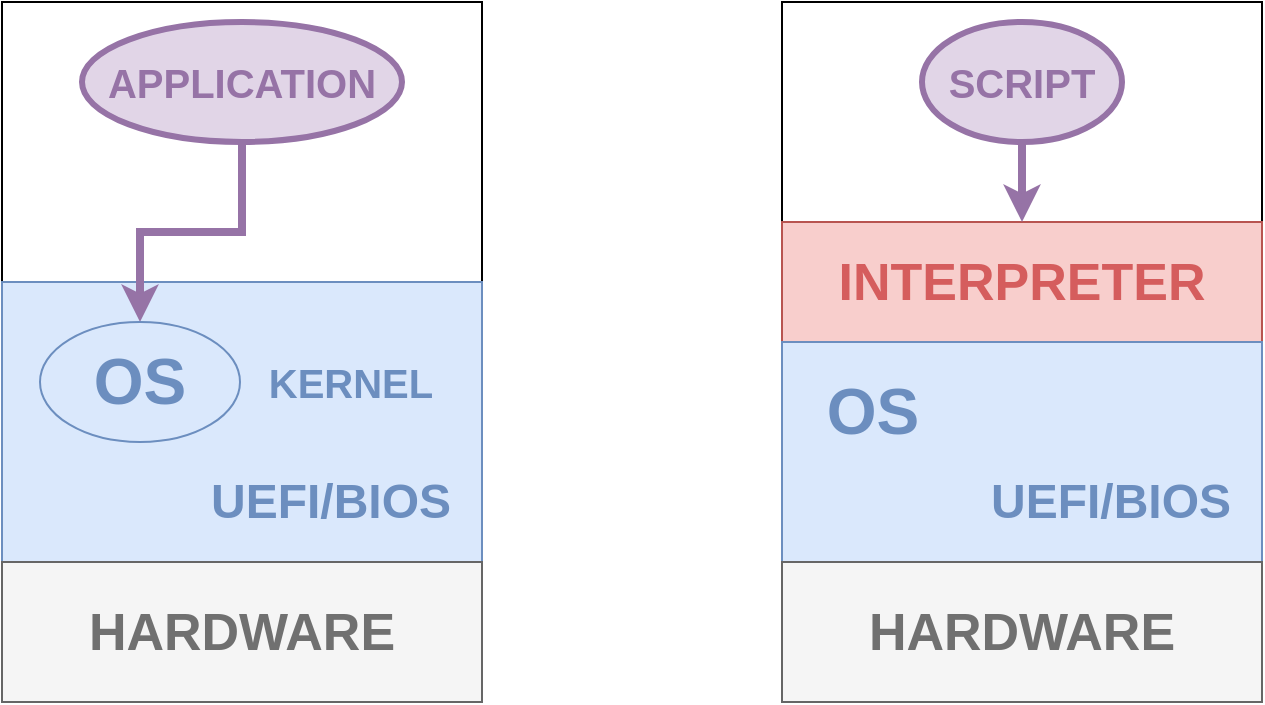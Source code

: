 <mxfile version="22.0.2" type="device">
  <diagram name="Page-1" id="fbPLi3XkkOnaSiF_qW75">
    <mxGraphModel dx="1958" dy="1696" grid="1" gridSize="10" guides="1" tooltips="1" connect="1" arrows="1" fold="1" page="1" pageScale="1" pageWidth="827" pageHeight="1169" math="0" shadow="0">
      <root>
        <mxCell id="0" />
        <mxCell id="1" parent="0" />
        <mxCell id="rjMiHLBph7afnN-1cWJ7-1" value="" style="rounded=0;whiteSpace=wrap;html=1;" vertex="1" parent="1">
          <mxGeometry x="320" y="290" width="240" height="350" as="geometry" />
        </mxCell>
        <mxCell id="rjMiHLBph7afnN-1cWJ7-7" value="&lt;div style=&quot;&quot;&gt;&lt;b style=&quot;color: rgb(213, 93, 93); background-color: initial; font-size: 26px;&quot;&gt;INTERPRETER&lt;/b&gt;&lt;/div&gt;" style="rounded=0;whiteSpace=wrap;html=1;fillColor=#f8cecc;strokeColor=#b85450;align=center;" vertex="1" parent="1">
          <mxGeometry x="320" y="400" width="240" height="60" as="geometry" />
        </mxCell>
        <mxCell id="rjMiHLBph7afnN-1cWJ7-9" value="" style="rounded=0;whiteSpace=wrap;html=1;fillColor=#dae8fc;strokeColor=#6c8ebf;" vertex="1" parent="1">
          <mxGeometry x="320" y="460" width="240" height="110" as="geometry" />
        </mxCell>
        <mxCell id="rjMiHLBph7afnN-1cWJ7-10" value="&lt;font size=&quot;1&quot; color=&quot;#6c8ebf&quot;&gt;&lt;b style=&quot;font-size: 32px;&quot;&gt;OS&lt;/b&gt;&lt;/font&gt;" style="text;html=1;align=center;verticalAlign=middle;resizable=0;points=[];autosize=1;strokeColor=none;fillColor=none;" vertex="1" parent="1">
          <mxGeometry x="330" y="470" width="70" height="50" as="geometry" />
        </mxCell>
        <mxCell id="rjMiHLBph7afnN-1cWJ7-11" value="&lt;font size=&quot;1&quot; color=&quot;#6c8ebf&quot;&gt;&lt;b style=&quot;font-size: 24px;&quot;&gt;UEFI/BIOS&lt;/b&gt;&lt;/font&gt;" style="text;html=1;align=center;verticalAlign=middle;resizable=0;points=[];autosize=1;strokeColor=none;fillColor=none;" vertex="1" parent="1">
          <mxGeometry x="414" y="520" width="140" height="40" as="geometry" />
        </mxCell>
        <mxCell id="rjMiHLBph7afnN-1cWJ7-13" value="&lt;font size=&quot;1&quot; color=&quot;#707070&quot; style=&quot;&quot;&gt;&lt;b style=&quot;font-size: 26px;&quot;&gt;HARDWARE&lt;/b&gt;&lt;/font&gt;" style="rounded=0;whiteSpace=wrap;html=1;fillColor=#f5f5f5;fontColor=#333333;strokeColor=#666666;" vertex="1" parent="1">
          <mxGeometry x="320" y="570" width="240" height="70" as="geometry" />
        </mxCell>
        <mxCell id="rjMiHLBph7afnN-1cWJ7-15" style="edgeStyle=orthogonalEdgeStyle;rounded=0;orthogonalLoop=1;jettySize=auto;html=1;fillColor=#e1d5e7;strokeColor=#9673a6;strokeWidth=4;" edge="1" parent="1" source="rjMiHLBph7afnN-1cWJ7-14" target="rjMiHLBph7afnN-1cWJ7-7">
          <mxGeometry relative="1" as="geometry" />
        </mxCell>
        <mxCell id="rjMiHLBph7afnN-1cWJ7-14" value="&lt;b&gt;&lt;font color=&quot;#9673a6&quot; style=&quot;font-size: 20px;&quot;&gt;SCRIPT&lt;/font&gt;&lt;/b&gt;" style="ellipse;whiteSpace=wrap;html=1;fillColor=#e1d5e7;strokeColor=#9673a6;strokeWidth=3;" vertex="1" parent="1">
          <mxGeometry x="390" y="300" width="100" height="60" as="geometry" />
        </mxCell>
        <mxCell id="rjMiHLBph7afnN-1cWJ7-16" value="" style="rounded=0;whiteSpace=wrap;html=1;" vertex="1" parent="1">
          <mxGeometry x="-70" y="290" width="240" height="350" as="geometry" />
        </mxCell>
        <mxCell id="rjMiHLBph7afnN-1cWJ7-18" value="" style="rounded=0;whiteSpace=wrap;html=1;fillColor=#dae8fc;strokeColor=#6c8ebf;" vertex="1" parent="1">
          <mxGeometry x="-70" y="430" width="240" height="140" as="geometry" />
        </mxCell>
        <mxCell id="rjMiHLBph7afnN-1cWJ7-20" value="&lt;font size=&quot;1&quot; color=&quot;#6c8ebf&quot;&gt;&lt;b style=&quot;font-size: 24px;&quot;&gt;UEFI/BIOS&lt;/b&gt;&lt;/font&gt;" style="text;html=1;align=center;verticalAlign=middle;resizable=0;points=[];autosize=1;strokeColor=none;fillColor=none;" vertex="1" parent="1">
          <mxGeometry x="24" y="520" width="140" height="40" as="geometry" />
        </mxCell>
        <mxCell id="rjMiHLBph7afnN-1cWJ7-21" value="&lt;font size=&quot;1&quot; color=&quot;#707070&quot; style=&quot;&quot;&gt;&lt;b style=&quot;font-size: 26px;&quot;&gt;HARDWARE&lt;/b&gt;&lt;/font&gt;" style="rounded=0;whiteSpace=wrap;html=1;fillColor=#f5f5f5;fontColor=#333333;strokeColor=#666666;" vertex="1" parent="1">
          <mxGeometry x="-70" y="570" width="240" height="70" as="geometry" />
        </mxCell>
        <mxCell id="rjMiHLBph7afnN-1cWJ7-22" style="edgeStyle=orthogonalEdgeStyle;rounded=0;orthogonalLoop=1;jettySize=auto;html=1;fillColor=#e1d5e7;strokeColor=#9673a6;strokeWidth=4;entryX=0.5;entryY=0;entryDx=0;entryDy=0;" edge="1" parent="1" source="rjMiHLBph7afnN-1cWJ7-23" target="rjMiHLBph7afnN-1cWJ7-25">
          <mxGeometry relative="1" as="geometry">
            <mxPoint x="-25" y="470" as="targetPoint" />
          </mxGeometry>
        </mxCell>
        <mxCell id="rjMiHLBph7afnN-1cWJ7-23" value="&lt;b&gt;&lt;font color=&quot;#9673a6&quot; style=&quot;font-size: 20px;&quot;&gt;APPLICATION&lt;/font&gt;&lt;/b&gt;" style="ellipse;whiteSpace=wrap;html=1;fillColor=#e1d5e7;strokeColor=#9673a6;strokeWidth=3;" vertex="1" parent="1">
          <mxGeometry x="-30" y="300" width="160" height="60" as="geometry" />
        </mxCell>
        <mxCell id="rjMiHLBph7afnN-1cWJ7-25" value="&lt;b style=&quot;border-color: var(--border-color); color: rgb(108, 142, 191); font-size: 32px;&quot;&gt;OS&lt;/b&gt;" style="ellipse;whiteSpace=wrap;html=1;fillColor=#dae8fc;strokeColor=#6c8ebf;" vertex="1" parent="1">
          <mxGeometry x="-51" y="450" width="100" height="60" as="geometry" />
        </mxCell>
        <mxCell id="rjMiHLBph7afnN-1cWJ7-26" value="&lt;font size=&quot;1&quot; color=&quot;#6c8ebf&quot;&gt;&lt;b style=&quot;font-size: 20px;&quot;&gt;KERNEL&lt;/b&gt;&lt;/font&gt;" style="text;html=1;align=center;verticalAlign=middle;resizable=0;points=[];autosize=1;strokeColor=none;fillColor=none;" vertex="1" parent="1">
          <mxGeometry x="49" y="460" width="110" height="40" as="geometry" />
        </mxCell>
      </root>
    </mxGraphModel>
  </diagram>
</mxfile>
